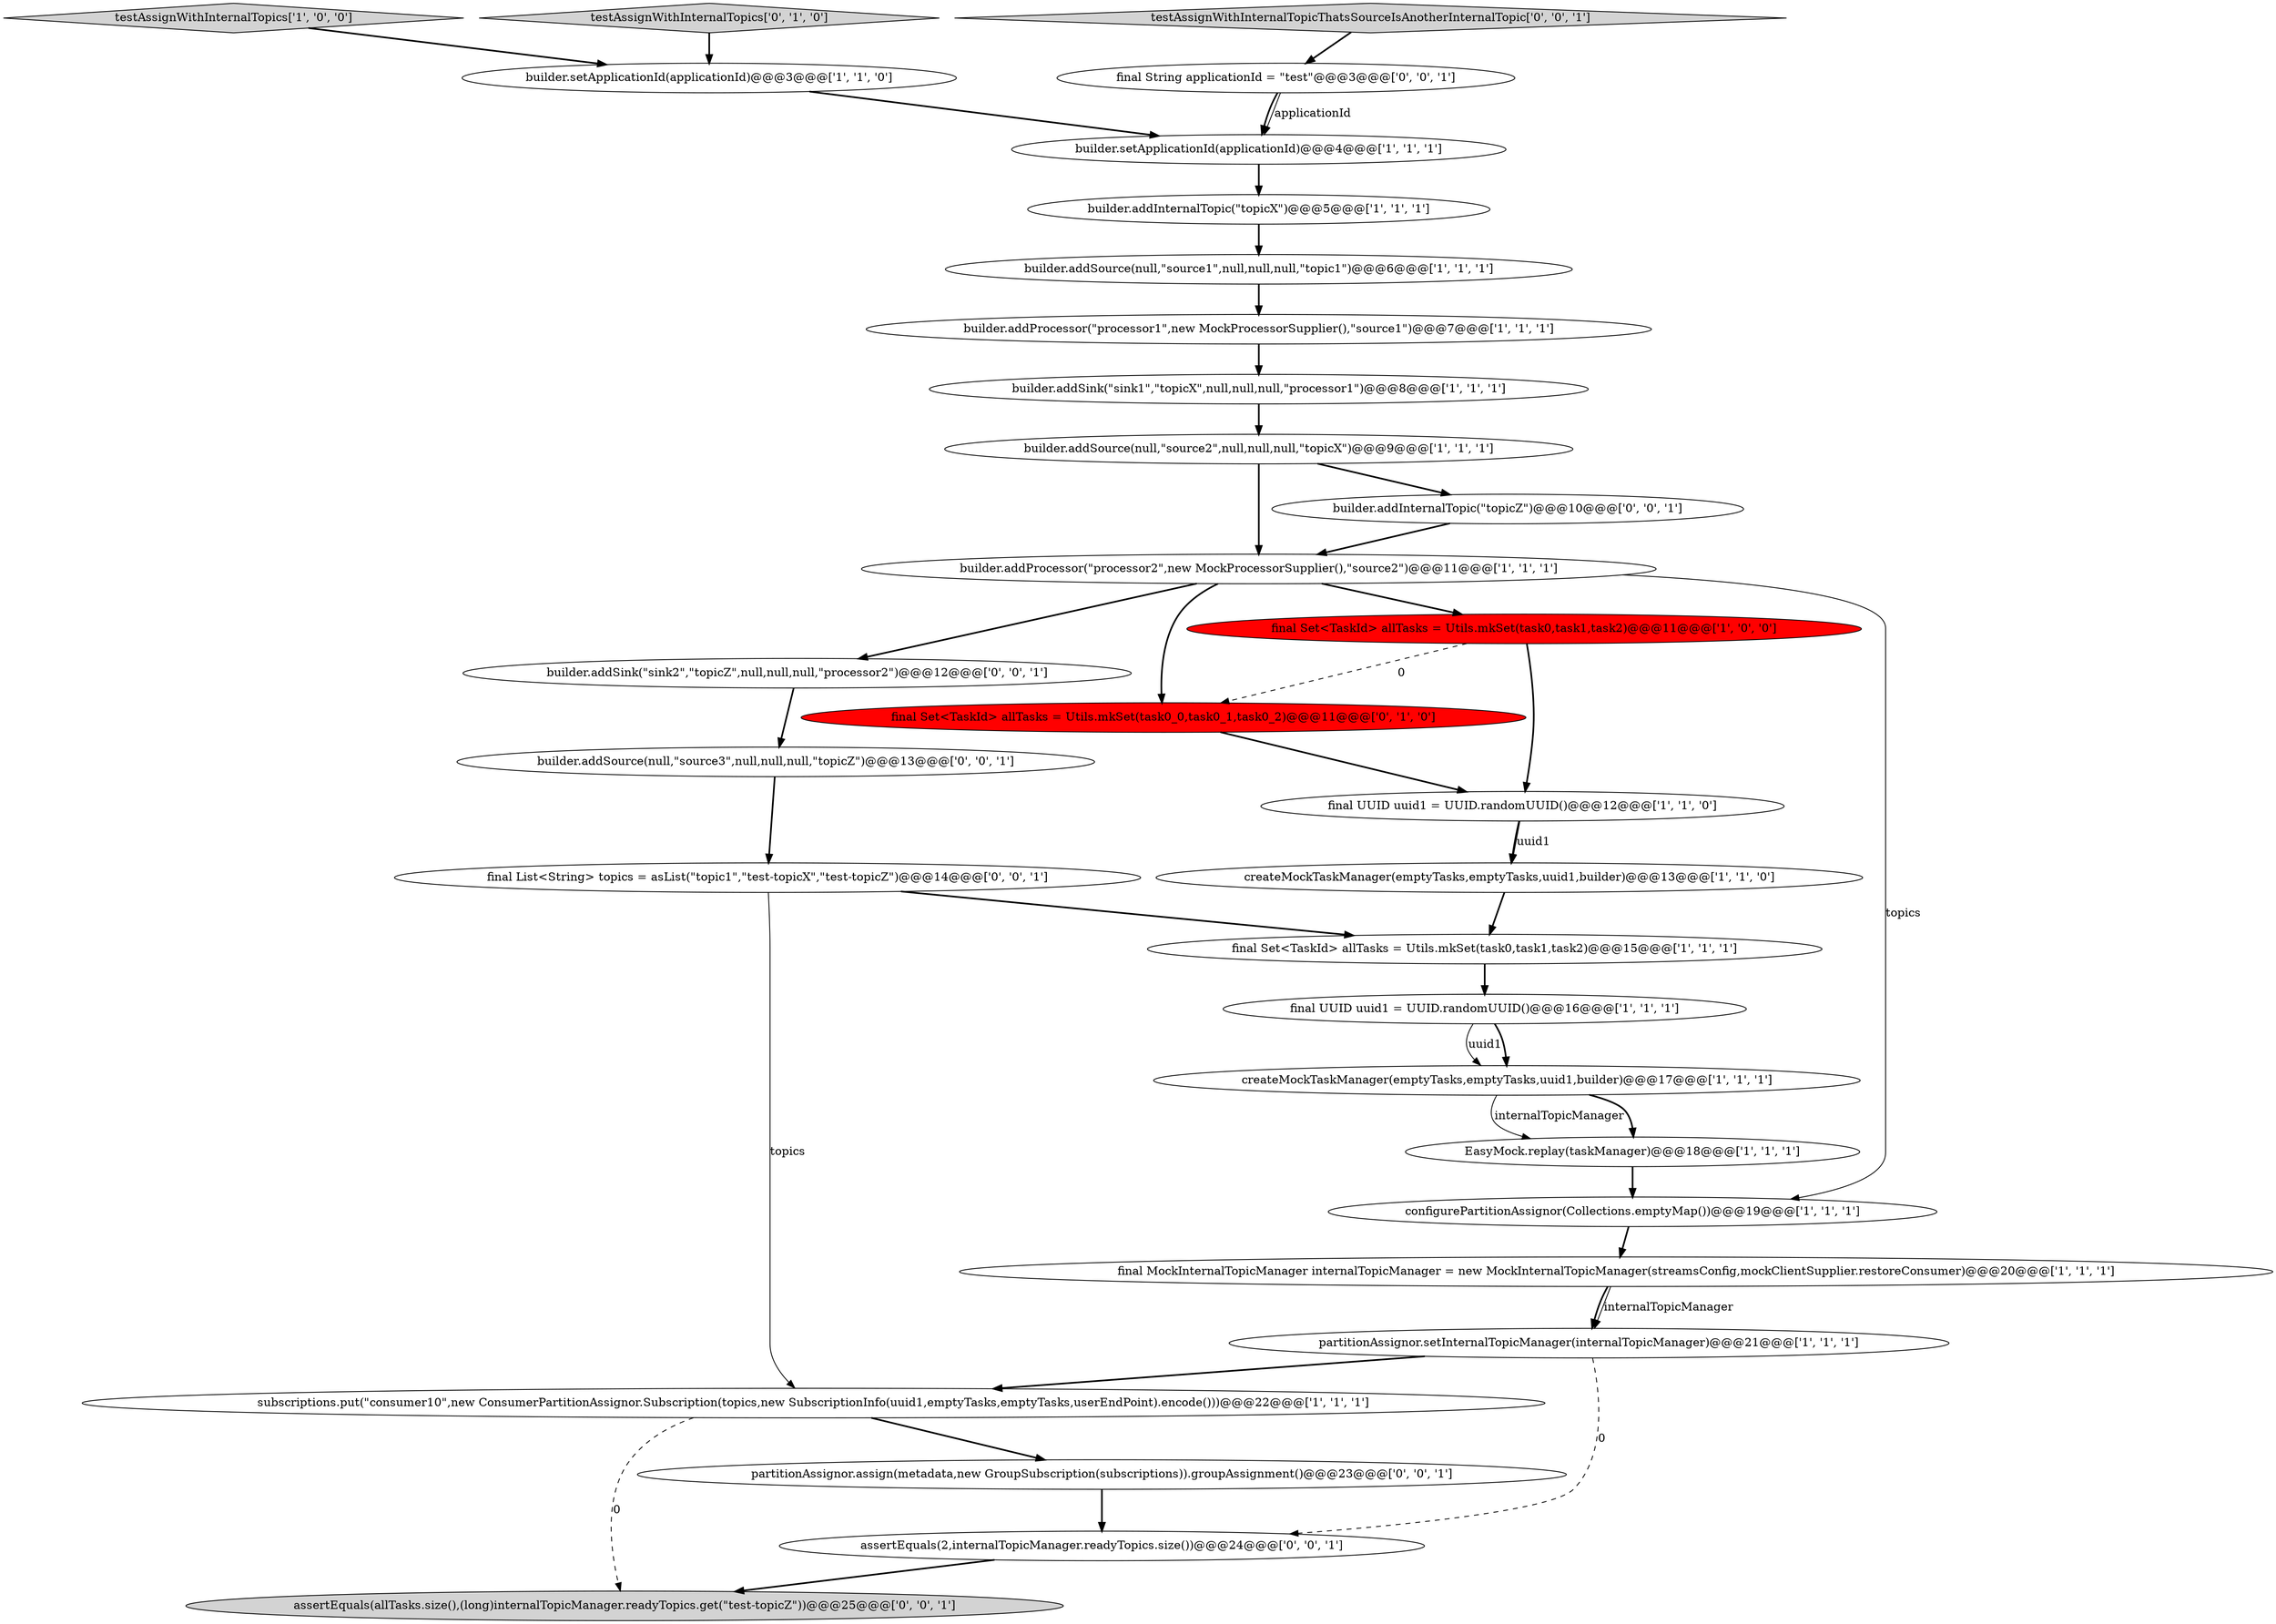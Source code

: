 digraph {
28 [style = filled, label = "builder.addSink(\"sink2\",\"topicZ\",null,null,null,\"processor2\")@@@12@@@['0', '0', '1']", fillcolor = white, shape = ellipse image = "AAA0AAABBB3BBB"];
18 [style = filled, label = "builder.addProcessor(\"processor2\",new MockProcessorSupplier(),\"source2\")@@@11@@@['1', '1', '1']", fillcolor = white, shape = ellipse image = "AAA0AAABBB1BBB"];
19 [style = filled, label = "final Set<TaskId> allTasks = Utils.mkSet(task0,task1,task2)@@@11@@@['1', '0', '0']", fillcolor = red, shape = ellipse image = "AAA1AAABBB1BBB"];
7 [style = filled, label = "builder.addSource(null,\"source2\",null,null,null,\"topicX\")@@@9@@@['1', '1', '1']", fillcolor = white, shape = ellipse image = "AAA0AAABBB1BBB"];
27 [style = filled, label = "final List<String> topics = asList(\"topic1\",\"test-topicX\",\"test-topicZ\")@@@14@@@['0', '0', '1']", fillcolor = white, shape = ellipse image = "AAA0AAABBB3BBB"];
15 [style = filled, label = "partitionAssignor.setInternalTopicManager(internalTopicManager)@@@21@@@['1', '1', '1']", fillcolor = white, shape = ellipse image = "AAA0AAABBB1BBB"];
16 [style = filled, label = "configurePartitionAssignor(Collections.emptyMap())@@@19@@@['1', '1', '1']", fillcolor = white, shape = ellipse image = "AAA0AAABBB1BBB"];
23 [style = filled, label = "builder.addInternalTopic(\"topicZ\")@@@10@@@['0', '0', '1']", fillcolor = white, shape = ellipse image = "AAA0AAABBB3BBB"];
29 [style = filled, label = "testAssignWithInternalTopicThatsSourceIsAnotherInternalTopic['0', '0', '1']", fillcolor = lightgray, shape = diamond image = "AAA0AAABBB3BBB"];
8 [style = filled, label = "final UUID uuid1 = UUID.randomUUID()@@@12@@@['1', '1', '0']", fillcolor = white, shape = ellipse image = "AAA0AAABBB1BBB"];
26 [style = filled, label = "partitionAssignor.assign(metadata,new GroupSubscription(subscriptions)).groupAssignment()@@@23@@@['0', '0', '1']", fillcolor = white, shape = ellipse image = "AAA0AAABBB3BBB"];
5 [style = filled, label = "createMockTaskManager(emptyTasks,emptyTasks,uuid1,builder)@@@13@@@['1', '1', '0']", fillcolor = white, shape = ellipse image = "AAA0AAABBB1BBB"];
14 [style = filled, label = "builder.addSink(\"sink1\",\"topicX\",null,null,null,\"processor1\")@@@8@@@['1', '1', '1']", fillcolor = white, shape = ellipse image = "AAA0AAABBB1BBB"];
10 [style = filled, label = "final UUID uuid1 = UUID.randomUUID()@@@16@@@['1', '1', '1']", fillcolor = white, shape = ellipse image = "AAA0AAABBB1BBB"];
1 [style = filled, label = "builder.addSource(null,\"source1\",null,null,null,\"topic1\")@@@6@@@['1', '1', '1']", fillcolor = white, shape = ellipse image = "AAA0AAABBB1BBB"];
17 [style = filled, label = "testAssignWithInternalTopics['1', '0', '0']", fillcolor = lightgray, shape = diamond image = "AAA0AAABBB1BBB"];
20 [style = filled, label = "testAssignWithInternalTopics['0', '1', '0']", fillcolor = lightgray, shape = diamond image = "AAA0AAABBB2BBB"];
4 [style = filled, label = "builder.setApplicationId(applicationId)@@@3@@@['1', '1', '0']", fillcolor = white, shape = ellipse image = "AAA0AAABBB1BBB"];
11 [style = filled, label = "final Set<TaskId> allTasks = Utils.mkSet(task0,task1,task2)@@@15@@@['1', '1', '1']", fillcolor = white, shape = ellipse image = "AAA0AAABBB1BBB"];
13 [style = filled, label = "createMockTaskManager(emptyTasks,emptyTasks,uuid1,builder)@@@17@@@['1', '1', '1']", fillcolor = white, shape = ellipse image = "AAA0AAABBB1BBB"];
30 [style = filled, label = "builder.addSource(null,\"source3\",null,null,null,\"topicZ\")@@@13@@@['0', '0', '1']", fillcolor = white, shape = ellipse image = "AAA0AAABBB3BBB"];
9 [style = filled, label = "builder.addProcessor(\"processor1\",new MockProcessorSupplier(),\"source1\")@@@7@@@['1', '1', '1']", fillcolor = white, shape = ellipse image = "AAA0AAABBB1BBB"];
12 [style = filled, label = "subscriptions.put(\"consumer10\",new ConsumerPartitionAssignor.Subscription(topics,new SubscriptionInfo(uuid1,emptyTasks,emptyTasks,userEndPoint).encode()))@@@22@@@['1', '1', '1']", fillcolor = white, shape = ellipse image = "AAA0AAABBB1BBB"];
21 [style = filled, label = "final Set<TaskId> allTasks = Utils.mkSet(task0_0,task0_1,task0_2)@@@11@@@['0', '1', '0']", fillcolor = red, shape = ellipse image = "AAA1AAABBB2BBB"];
0 [style = filled, label = "EasyMock.replay(taskManager)@@@18@@@['1', '1', '1']", fillcolor = white, shape = ellipse image = "AAA0AAABBB1BBB"];
3 [style = filled, label = "final MockInternalTopicManager internalTopicManager = new MockInternalTopicManager(streamsConfig,mockClientSupplier.restoreConsumer)@@@20@@@['1', '1', '1']", fillcolor = white, shape = ellipse image = "AAA0AAABBB1BBB"];
22 [style = filled, label = "assertEquals(2,internalTopicManager.readyTopics.size())@@@24@@@['0', '0', '1']", fillcolor = white, shape = ellipse image = "AAA0AAABBB3BBB"];
24 [style = filled, label = "assertEquals(allTasks.size(),(long)internalTopicManager.readyTopics.get(\"test-topicZ\"))@@@25@@@['0', '0', '1']", fillcolor = lightgray, shape = ellipse image = "AAA0AAABBB3BBB"];
2 [style = filled, label = "builder.setApplicationId(applicationId)@@@4@@@['1', '1', '1']", fillcolor = white, shape = ellipse image = "AAA0AAABBB1BBB"];
25 [style = filled, label = "final String applicationId = \"test\"@@@3@@@['0', '0', '1']", fillcolor = white, shape = ellipse image = "AAA0AAABBB3BBB"];
6 [style = filled, label = "builder.addInternalTopic(\"topicX\")@@@5@@@['1', '1', '1']", fillcolor = white, shape = ellipse image = "AAA0AAABBB1BBB"];
16->3 [style = bold, label=""];
0->16 [style = bold, label=""];
28->30 [style = bold, label=""];
2->6 [style = bold, label=""];
27->12 [style = solid, label="topics"];
30->27 [style = bold, label=""];
18->19 [style = bold, label=""];
21->8 [style = bold, label=""];
29->25 [style = bold, label=""];
3->15 [style = bold, label=""];
10->13 [style = solid, label="uuid1"];
4->2 [style = bold, label=""];
12->26 [style = bold, label=""];
8->5 [style = solid, label="uuid1"];
3->15 [style = solid, label="internalTopicManager"];
25->2 [style = bold, label=""];
18->28 [style = bold, label=""];
19->8 [style = bold, label=""];
1->9 [style = bold, label=""];
26->22 [style = bold, label=""];
20->4 [style = bold, label=""];
14->7 [style = bold, label=""];
15->22 [style = dashed, label="0"];
6->1 [style = bold, label=""];
13->0 [style = solid, label="internalTopicManager"];
19->21 [style = dashed, label="0"];
8->5 [style = bold, label=""];
10->13 [style = bold, label=""];
27->11 [style = bold, label=""];
11->10 [style = bold, label=""];
12->24 [style = dashed, label="0"];
7->23 [style = bold, label=""];
9->14 [style = bold, label=""];
7->18 [style = bold, label=""];
18->16 [style = solid, label="topics"];
25->2 [style = solid, label="applicationId"];
5->11 [style = bold, label=""];
15->12 [style = bold, label=""];
18->21 [style = bold, label=""];
22->24 [style = bold, label=""];
23->18 [style = bold, label=""];
17->4 [style = bold, label=""];
13->0 [style = bold, label=""];
}
